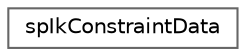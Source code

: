 digraph "类继承关系图"
{
 // LATEX_PDF_SIZE
  bgcolor="transparent";
  edge [fontname=Helvetica,fontsize=10,labelfontname=Helvetica,labelfontsize=10];
  node [fontname=Helvetica,fontsize=10,shape=box,height=0.2,width=0.4];
  rankdir="LR";
  Node0 [id="Node000000",label="spIkConstraintData",height=0.2,width=0.4,color="grey40", fillcolor="white", style="filled",URL="$structsp_ik_constraint_data.html",tooltip=" "];
}
